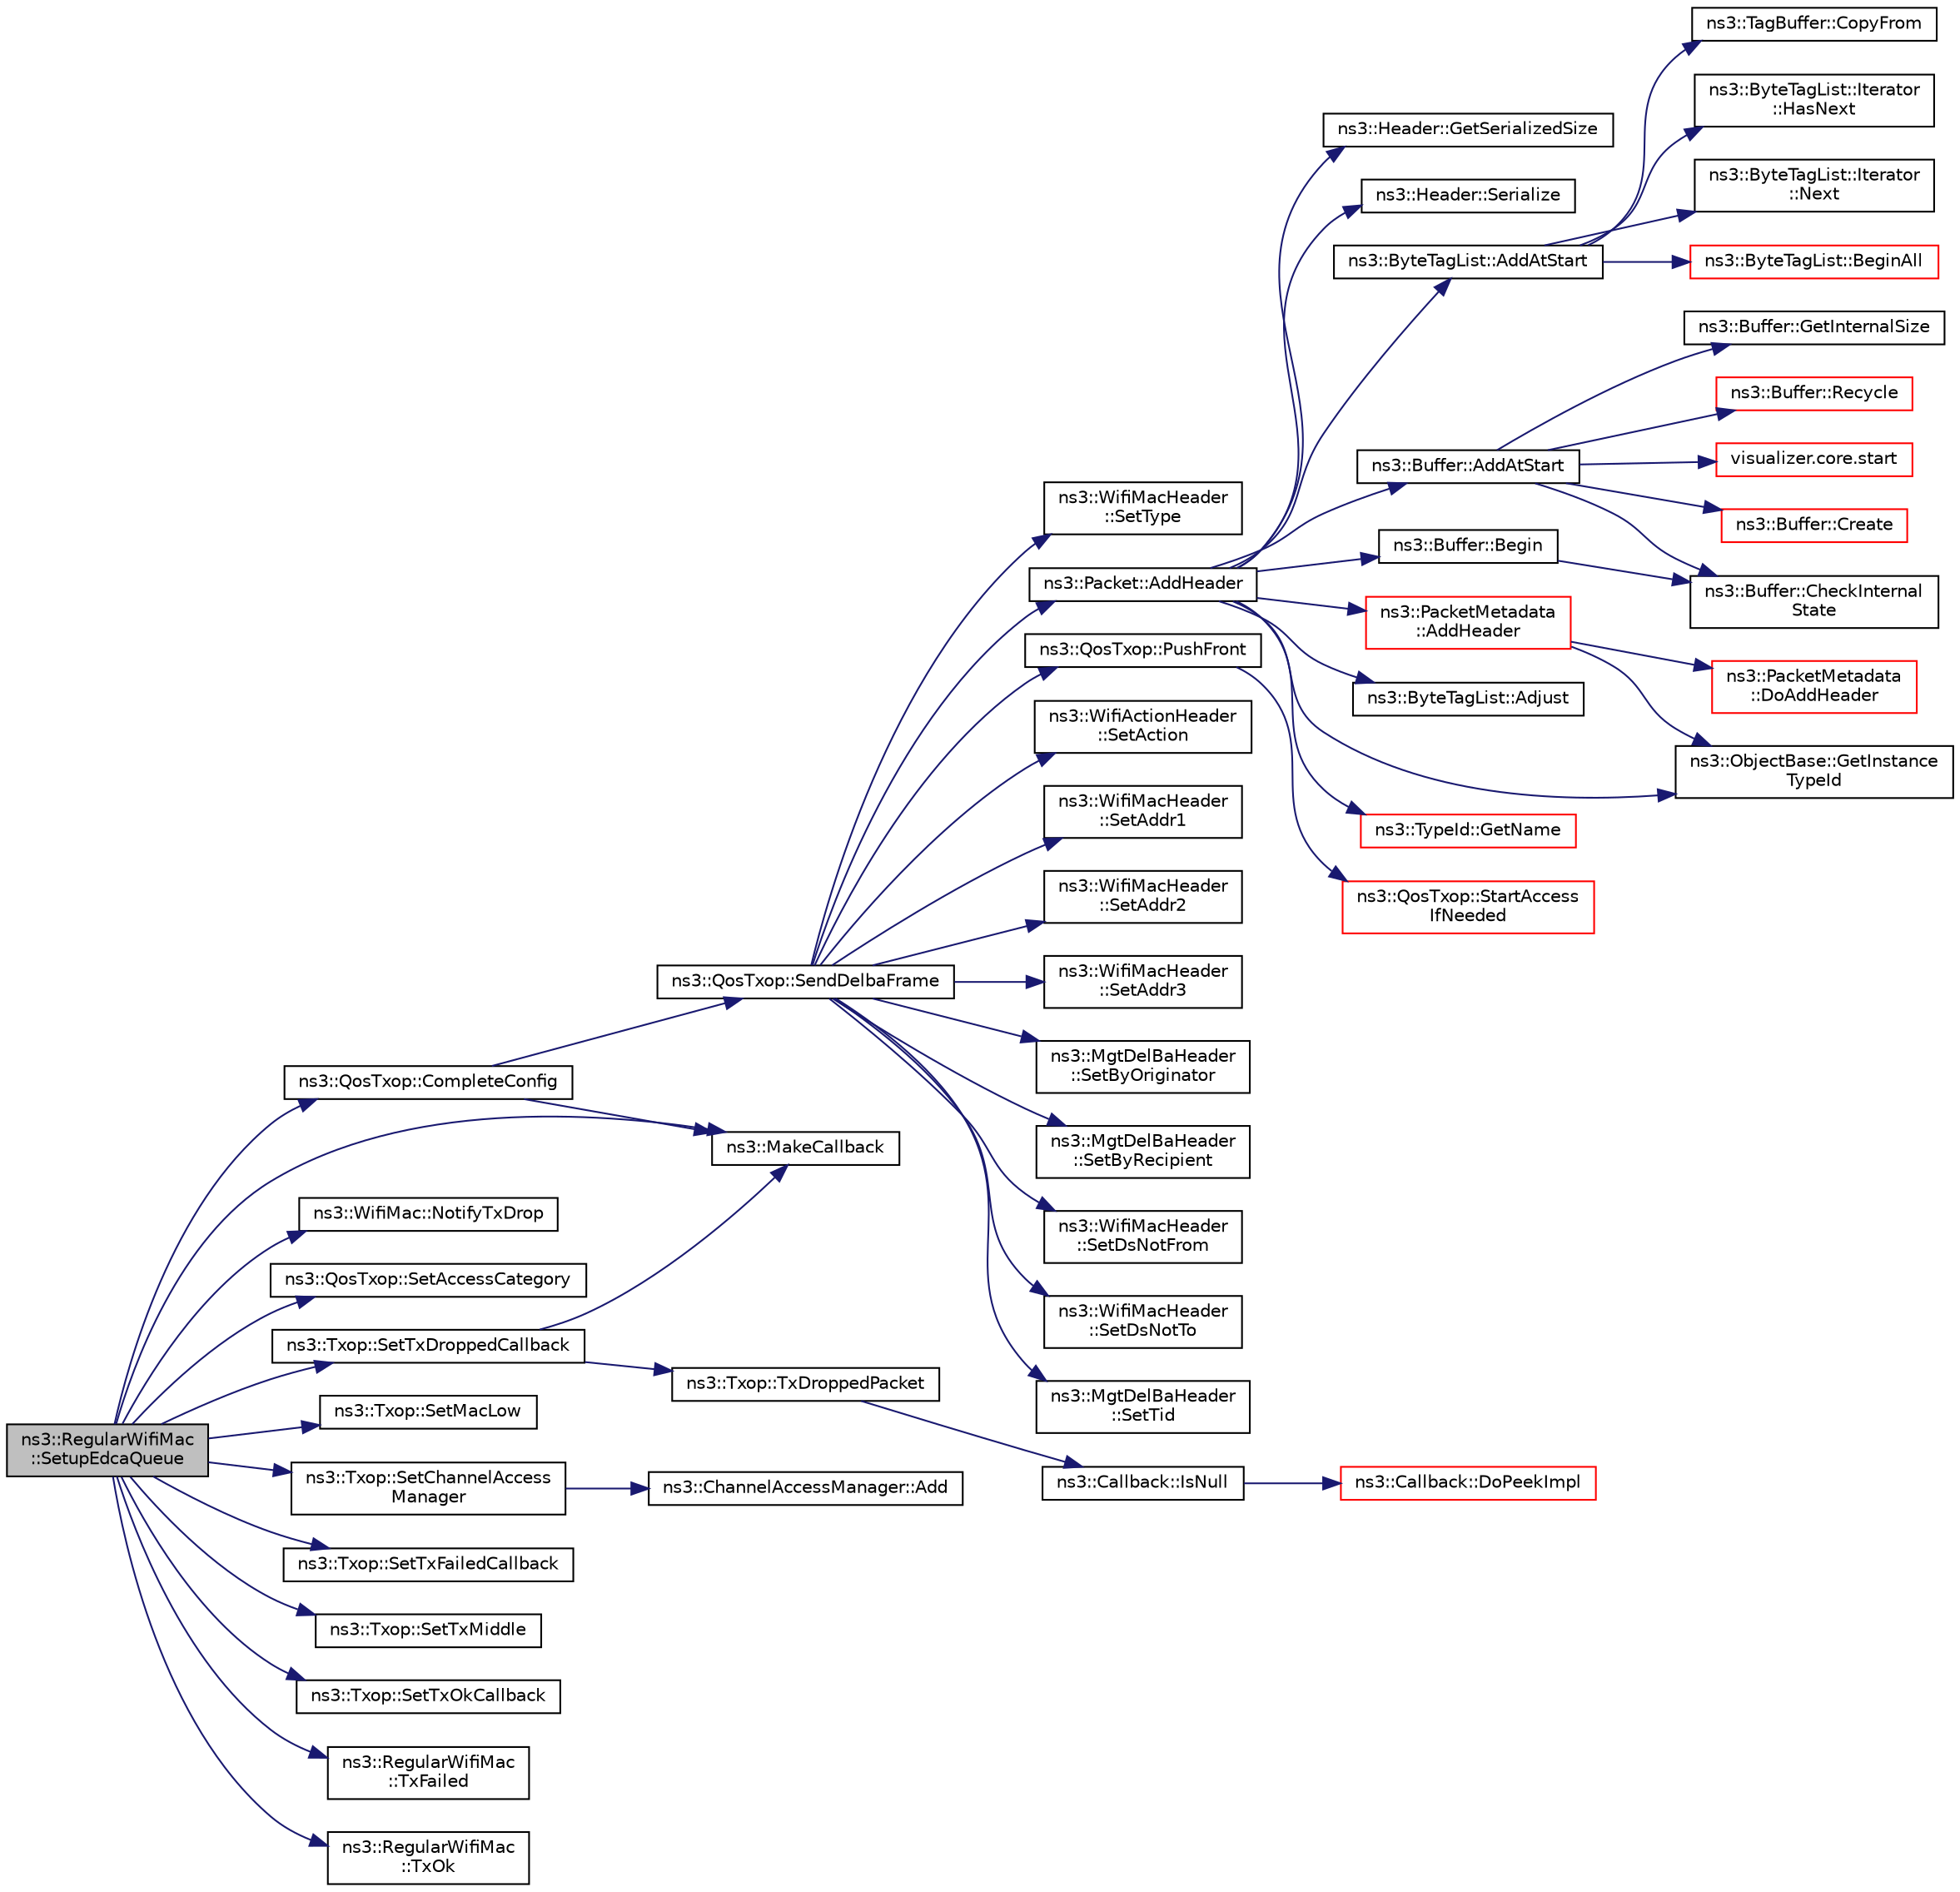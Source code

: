 digraph "ns3::RegularWifiMac::SetupEdcaQueue"
{
 // LATEX_PDF_SIZE
  edge [fontname="Helvetica",fontsize="10",labelfontname="Helvetica",labelfontsize="10"];
  node [fontname="Helvetica",fontsize="10",shape=record];
  rankdir="LR";
  Node1 [label="ns3::RegularWifiMac\l::SetupEdcaQueue",height=0.2,width=0.4,color="black", fillcolor="grey75", style="filled", fontcolor="black",tooltip="This method is a private utility invoked to configure the channel access function for the specified A..."];
  Node1 -> Node2 [color="midnightblue",fontsize="10",style="solid",fontname="Helvetica"];
  Node2 [label="ns3::QosTxop::CompleteConfig",height=0.2,width=0.4,color="black", fillcolor="white", style="filled",URL="$classns3_1_1_qos_txop.html#ab523d3895d795b7be5abab62d14ecc51",tooltip="Complete block ack configuration."];
  Node2 -> Node3 [color="midnightblue",fontsize="10",style="solid",fontname="Helvetica"];
  Node3 [label="ns3::MakeCallback",height=0.2,width=0.4,color="black", fillcolor="white", style="filled",URL="$namespacens3.html#af1dde3c04374147fca0cfe3b0766d664",tooltip="Build Callbacks for class method members which take varying numbers of arguments and potentially retu..."];
  Node2 -> Node4 [color="midnightblue",fontsize="10",style="solid",fontname="Helvetica"];
  Node4 [label="ns3::QosTxop::SendDelbaFrame",height=0.2,width=0.4,color="black", fillcolor="white", style="filled",URL="$classns3_1_1_qos_txop.html#aa05a8b97a1b5f7bb4589ad12ac2c08c5",tooltip="Sends DELBA frame to cancel a block ack agreement with STA addressed by addr for TID tid."];
  Node4 -> Node5 [color="midnightblue",fontsize="10",style="solid",fontname="Helvetica"];
  Node5 [label="ns3::Packet::AddHeader",height=0.2,width=0.4,color="black", fillcolor="white", style="filled",URL="$classns3_1_1_packet.html#a465108c595a0bc592095cbcab1832ed8",tooltip="Add header to this packet."];
  Node5 -> Node6 [color="midnightblue",fontsize="10",style="solid",fontname="Helvetica"];
  Node6 [label="ns3::ByteTagList::AddAtStart",height=0.2,width=0.4,color="black", fillcolor="white", style="filled",URL="$classns3_1_1_byte_tag_list.html#acb4563fbe4299c55af41ba7a166b71d5",tooltip="Make sure that all offsets are bigger than prependOffset which represents the location where new byte..."];
  Node6 -> Node7 [color="midnightblue",fontsize="10",style="solid",fontname="Helvetica"];
  Node7 [label="ns3::ByteTagList::BeginAll",height=0.2,width=0.4,color="red", fillcolor="white", style="filled",URL="$classns3_1_1_byte_tag_list.html#ab1d2c5671ea01900fa9ef58e33d1e739",tooltip="Returns an iterator pointing to the very first tag in this list."];
  Node6 -> Node9 [color="midnightblue",fontsize="10",style="solid",fontname="Helvetica"];
  Node9 [label="ns3::TagBuffer::CopyFrom",height=0.2,width=0.4,color="black", fillcolor="white", style="filled",URL="$classns3_1_1_tag_buffer.html#afe07a9e117449ff5b5d5857291671349",tooltip="Copy the nternal structure of another TagBuffer."];
  Node6 -> Node10 [color="midnightblue",fontsize="10",style="solid",fontname="Helvetica"];
  Node10 [label="ns3::ByteTagList::Iterator\l::HasNext",height=0.2,width=0.4,color="black", fillcolor="white", style="filled",URL="$classns3_1_1_byte_tag_list_1_1_iterator.html#a44e33e812e3eba4fdc168e36380853af",tooltip="Used to determine if the iterator is at the end of the byteTagList."];
  Node6 -> Node11 [color="midnightblue",fontsize="10",style="solid",fontname="Helvetica"];
  Node11 [label="ns3::ByteTagList::Iterator\l::Next",height=0.2,width=0.4,color="black", fillcolor="white", style="filled",URL="$classns3_1_1_byte_tag_list_1_1_iterator.html#af521864d800baab1d9c5262f59ce4433",tooltip="Returns the next Item from the ByteTagList."];
  Node5 -> Node12 [color="midnightblue",fontsize="10",style="solid",fontname="Helvetica"];
  Node12 [label="ns3::Buffer::AddAtStart",height=0.2,width=0.4,color="black", fillcolor="white", style="filled",URL="$classns3_1_1_buffer.html#a8abd8164c3671d3dadc98fc66fade7b1",tooltip=" "];
  Node12 -> Node13 [color="midnightblue",fontsize="10",style="solid",fontname="Helvetica"];
  Node13 [label="ns3::Buffer::CheckInternal\lState",height=0.2,width=0.4,color="black", fillcolor="white", style="filled",URL="$classns3_1_1_buffer.html#a200897ee202518b0d2bf91ead4e82be9",tooltip="Checks the internal buffer structures consistency."];
  Node12 -> Node14 [color="midnightblue",fontsize="10",style="solid",fontname="Helvetica"];
  Node14 [label="ns3::Buffer::Create",height=0.2,width=0.4,color="red", fillcolor="white", style="filled",URL="$classns3_1_1_buffer.html#a340c9888e35cf55d024808adfbd75913",tooltip="Create a buffer data storage."];
  Node12 -> Node17 [color="midnightblue",fontsize="10",style="solid",fontname="Helvetica"];
  Node17 [label="ns3::Buffer::GetInternalSize",height=0.2,width=0.4,color="black", fillcolor="white", style="filled",URL="$classns3_1_1_buffer.html#a1042168f1f6f3b24ad08a668662ab373",tooltip="Get the buffer real size."];
  Node12 -> Node18 [color="midnightblue",fontsize="10",style="solid",fontname="Helvetica"];
  Node18 [label="ns3::Buffer::Recycle",height=0.2,width=0.4,color="red", fillcolor="white", style="filled",URL="$classns3_1_1_buffer.html#aa14d4354b6de0c9d6044805f6503ecd2",tooltip="Recycle the buffer memory."];
  Node12 -> Node19 [color="midnightblue",fontsize="10",style="solid",fontname="Helvetica"];
  Node19 [label="visualizer.core.start",height=0.2,width=0.4,color="red", fillcolor="white", style="filled",URL="$namespacevisualizer_1_1core.html#a2a35e5d8a34af358b508dac8635754e0",tooltip=" "];
  Node5 -> Node22 [color="midnightblue",fontsize="10",style="solid",fontname="Helvetica"];
  Node22 [label="ns3::PacketMetadata\l::AddHeader",height=0.2,width=0.4,color="red", fillcolor="white", style="filled",URL="$classns3_1_1_packet_metadata.html#abdce736c4c5f647242f0808c0d2f9249",tooltip="Add an header."];
  Node22 -> Node23 [color="midnightblue",fontsize="10",style="solid",fontname="Helvetica"];
  Node23 [label="ns3::PacketMetadata\l::DoAddHeader",height=0.2,width=0.4,color="red", fillcolor="white", style="filled",URL="$classns3_1_1_packet_metadata.html#ae5ad09674e28733405c49b2655c51a5a",tooltip="Add an header."];
  Node22 -> Node35 [color="midnightblue",fontsize="10",style="solid",fontname="Helvetica"];
  Node35 [label="ns3::ObjectBase::GetInstance\lTypeId",height=0.2,width=0.4,color="black", fillcolor="white", style="filled",URL="$classns3_1_1_object_base.html#abe5b43a6f5b99a92a4c3122db31f06fb",tooltip="Get the most derived TypeId for this Object."];
  Node5 -> Node42 [color="midnightblue",fontsize="10",style="solid",fontname="Helvetica"];
  Node42 [label="ns3::ByteTagList::Adjust",height=0.2,width=0.4,color="black", fillcolor="white", style="filled",URL="$classns3_1_1_byte_tag_list.html#a1fec06d7e6daaf8039cf2a148e4090f2",tooltip="Adjust the offsets stored internally by the adjustment delta."];
  Node5 -> Node43 [color="midnightblue",fontsize="10",style="solid",fontname="Helvetica"];
  Node43 [label="ns3::Buffer::Begin",height=0.2,width=0.4,color="black", fillcolor="white", style="filled",URL="$classns3_1_1_buffer.html#acb977a0179de9abe4e295ce22023b4ca",tooltip=" "];
  Node43 -> Node13 [color="midnightblue",fontsize="10",style="solid",fontname="Helvetica"];
  Node5 -> Node35 [color="midnightblue",fontsize="10",style="solid",fontname="Helvetica"];
  Node5 -> Node44 [color="midnightblue",fontsize="10",style="solid",fontname="Helvetica"];
  Node44 [label="ns3::TypeId::GetName",height=0.2,width=0.4,color="red", fillcolor="white", style="filled",URL="$classns3_1_1_type_id.html#abc4965475a579c2afdc668d7a7d58374",tooltip="Get the name."];
  Node5 -> Node48 [color="midnightblue",fontsize="10",style="solid",fontname="Helvetica"];
  Node48 [label="ns3::Header::GetSerializedSize",height=0.2,width=0.4,color="black", fillcolor="white", style="filled",URL="$classns3_1_1_header.html#a6ef0497eabc1b1fb0ad42738eb73f934",tooltip=" "];
  Node5 -> Node49 [color="midnightblue",fontsize="10",style="solid",fontname="Helvetica"];
  Node49 [label="ns3::Header::Serialize",height=0.2,width=0.4,color="black", fillcolor="white", style="filled",URL="$classns3_1_1_header.html#afb61f1aac69ff8349a6bfe521fab5404",tooltip=" "];
  Node4 -> Node50 [color="midnightblue",fontsize="10",style="solid",fontname="Helvetica"];
  Node50 [label="ns3::QosTxop::PushFront",height=0.2,width=0.4,color="black", fillcolor="white", style="filled",URL="$classns3_1_1_qos_txop.html#a9fc6dae18ae52d714c301e586afa1220",tooltip=" "];
  Node50 -> Node51 [color="midnightblue",fontsize="10",style="solid",fontname="Helvetica"];
  Node51 [label="ns3::QosTxop::StartAccess\lIfNeeded",height=0.2,width=0.4,color="red", fillcolor="white", style="filled",URL="$classns3_1_1_qos_txop.html#a31afaa3f2374697d39987905d5127868",tooltip="Request access from Txop if needed."];
  Node4 -> Node230 [color="midnightblue",fontsize="10",style="solid",fontname="Helvetica"];
  Node230 [label="ns3::WifiActionHeader\l::SetAction",height=0.2,width=0.4,color="black", fillcolor="white", style="filled",URL="$classns3_1_1_wifi_action_header.html#ab904b1e476e1dd0e0426c84c5970a2eb",tooltip="Set action for this Action header."];
  Node4 -> Node231 [color="midnightblue",fontsize="10",style="solid",fontname="Helvetica"];
  Node231 [label="ns3::WifiMacHeader\l::SetAddr1",height=0.2,width=0.4,color="black", fillcolor="white", style="filled",URL="$classns3_1_1_wifi_mac_header.html#a6478a02b80d5c01657714c5c7a0ae1cb",tooltip="Fill the Address 1 field with the given address."];
  Node4 -> Node232 [color="midnightblue",fontsize="10",style="solid",fontname="Helvetica"];
  Node232 [label="ns3::WifiMacHeader\l::SetAddr2",height=0.2,width=0.4,color="black", fillcolor="white", style="filled",URL="$classns3_1_1_wifi_mac_header.html#ab6a0efdc43d39b5da5d17eae9665271d",tooltip="Fill the Address 2 field with the given address."];
  Node4 -> Node233 [color="midnightblue",fontsize="10",style="solid",fontname="Helvetica"];
  Node233 [label="ns3::WifiMacHeader\l::SetAddr3",height=0.2,width=0.4,color="black", fillcolor="white", style="filled",URL="$classns3_1_1_wifi_mac_header.html#ace2fd1624db247bd42cbe9182996bb0e",tooltip="Fill the Address 3 field with the given address."];
  Node4 -> Node234 [color="midnightblue",fontsize="10",style="solid",fontname="Helvetica"];
  Node234 [label="ns3::MgtDelBaHeader\l::SetByOriginator",height=0.2,width=0.4,color="black", fillcolor="white", style="filled",URL="$classns3_1_1_mgt_del_ba_header.html#a57adafa240048133ccf436c521f8d04d",tooltip="Set the initiator bit in the DELBA."];
  Node4 -> Node235 [color="midnightblue",fontsize="10",style="solid",fontname="Helvetica"];
  Node235 [label="ns3::MgtDelBaHeader\l::SetByRecipient",height=0.2,width=0.4,color="black", fillcolor="white", style="filled",URL="$classns3_1_1_mgt_del_ba_header.html#aa8135aee62ccc1cab7c9a6e881fa7c41",tooltip="Un-set the initiator bit in the DELBA."];
  Node4 -> Node236 [color="midnightblue",fontsize="10",style="solid",fontname="Helvetica"];
  Node236 [label="ns3::WifiMacHeader\l::SetDsNotFrom",height=0.2,width=0.4,color="black", fillcolor="white", style="filled",URL="$classns3_1_1_wifi_mac_header.html#a02edeb349da4aacc6b376fcf76ff99cc",tooltip="Un-set the From DS bit in the Frame Control field."];
  Node4 -> Node237 [color="midnightblue",fontsize="10",style="solid",fontname="Helvetica"];
  Node237 [label="ns3::WifiMacHeader\l::SetDsNotTo",height=0.2,width=0.4,color="black", fillcolor="white", style="filled",URL="$classns3_1_1_wifi_mac_header.html#a977cd5a09062bfc3660a23acdebd75ec",tooltip="Un-set the To DS bit in the Frame Control field."];
  Node4 -> Node238 [color="midnightblue",fontsize="10",style="solid",fontname="Helvetica"];
  Node238 [label="ns3::MgtDelBaHeader\l::SetTid",height=0.2,width=0.4,color="black", fillcolor="white", style="filled",URL="$classns3_1_1_mgt_del_ba_header.html#a05bf6b80d0b7b689a6915435c6b26f2f",tooltip="Set Traffic ID (TID)."];
  Node4 -> Node239 [color="midnightblue",fontsize="10",style="solid",fontname="Helvetica"];
  Node239 [label="ns3::WifiMacHeader\l::SetType",height=0.2,width=0.4,color="black", fillcolor="white", style="filled",URL="$classns3_1_1_wifi_mac_header.html#a71172371f11f1cfcb3912bb03134c285",tooltip="Set Type/Subtype values with the correct values depending on the given type."];
  Node1 -> Node3 [color="midnightblue",fontsize="10",style="solid",fontname="Helvetica"];
  Node1 -> Node240 [color="midnightblue",fontsize="10",style="solid",fontname="Helvetica"];
  Node240 [label="ns3::WifiMac::NotifyTxDrop",height=0.2,width=0.4,color="black", fillcolor="white", style="filled",URL="$classns3_1_1_wifi_mac.html#aef7418bfb03d5146dda41c392f3e6671",tooltip=" "];
  Node1 -> Node241 [color="midnightblue",fontsize="10",style="solid",fontname="Helvetica"];
  Node241 [label="ns3::QosTxop::SetAccessCategory",height=0.2,width=0.4,color="black", fillcolor="white", style="filled",URL="$classns3_1_1_qos_txop.html#a2baa117cf23ad1cad09353d492e919ae",tooltip="Set the access category of this EDCAF."];
  Node1 -> Node242 [color="midnightblue",fontsize="10",style="solid",fontname="Helvetica"];
  Node242 [label="ns3::Txop::SetChannelAccess\lManager",height=0.2,width=0.4,color="black", fillcolor="white", style="filled",URL="$classns3_1_1_txop.html#adf7b2933cc1b4f0ca78d4b3c259cdaf9",tooltip="Set ChannelAccessManager this Txop is associated to."];
  Node242 -> Node243 [color="midnightblue",fontsize="10",style="solid",fontname="Helvetica"];
  Node243 [label="ns3::ChannelAccessManager::Add",height=0.2,width=0.4,color="black", fillcolor="white", style="filled",URL="$classns3_1_1_channel_access_manager.html#addd3a289bd0d81aa412dbdbbf11b017e",tooltip=" "];
  Node1 -> Node244 [color="midnightblue",fontsize="10",style="solid",fontname="Helvetica"];
  Node244 [label="ns3::Txop::SetMacLow",height=0.2,width=0.4,color="black", fillcolor="white", style="filled",URL="$classns3_1_1_txop.html#ad0d6f0b23a1fd49fe4bbc18b56b51449",tooltip="Set MacLow associated with this Txop."];
  Node1 -> Node245 [color="midnightblue",fontsize="10",style="solid",fontname="Helvetica"];
  Node245 [label="ns3::Txop::SetTxDroppedCallback",height=0.2,width=0.4,color="black", fillcolor="white", style="filled",URL="$classns3_1_1_txop.html#aba67bb500784739b4ff23411d8b187e2",tooltip=" "];
  Node245 -> Node3 [color="midnightblue",fontsize="10",style="solid",fontname="Helvetica"];
  Node245 -> Node246 [color="midnightblue",fontsize="10",style="solid",fontname="Helvetica"];
  Node246 [label="ns3::Txop::TxDroppedPacket",height=0.2,width=0.4,color="black", fillcolor="white", style="filled",URL="$classns3_1_1_txop.html#a754c5bf114f966deeb301335e2ca0b68",tooltip="Pass the packet included in the wifi MAC queue item to the packet dropped callback."];
  Node246 -> Node247 [color="midnightblue",fontsize="10",style="solid",fontname="Helvetica"];
  Node247 [label="ns3::Callback::IsNull",height=0.2,width=0.4,color="black", fillcolor="white", style="filled",URL="$classns3_1_1_callback.html#a42eb007ca42c35b96daa497d6d42d5f2",tooltip="Check for null implementation."];
  Node247 -> Node248 [color="midnightblue",fontsize="10",style="solid",fontname="Helvetica"];
  Node248 [label="ns3::Callback::DoPeekImpl",height=0.2,width=0.4,color="red", fillcolor="white", style="filled",URL="$classns3_1_1_callback.html#a82de10d58e899c61aec3867f9b1f2f33",tooltip=" "];
  Node1 -> Node250 [color="midnightblue",fontsize="10",style="solid",fontname="Helvetica"];
  Node250 [label="ns3::Txop::SetTxFailedCallback",height=0.2,width=0.4,color="black", fillcolor="white", style="filled",URL="$classns3_1_1_txop.html#af489810a34c1b57bb7090b2d28e83117",tooltip=" "];
  Node1 -> Node251 [color="midnightblue",fontsize="10",style="solid",fontname="Helvetica"];
  Node251 [label="ns3::Txop::SetTxMiddle",height=0.2,width=0.4,color="black", fillcolor="white", style="filled",URL="$classns3_1_1_txop.html#a94f9d4ccc0615b944af9c0cd76c93a7a",tooltip="Set MacTxMiddle this Txop is associated to."];
  Node1 -> Node252 [color="midnightblue",fontsize="10",style="solid",fontname="Helvetica"];
  Node252 [label="ns3::Txop::SetTxOkCallback",height=0.2,width=0.4,color="black", fillcolor="white", style="filled",URL="$classns3_1_1_txop.html#aecd001410843cc39b912b2934c6d3340",tooltip=" "];
  Node1 -> Node253 [color="midnightblue",fontsize="10",style="solid",fontname="Helvetica"];
  Node253 [label="ns3::RegularWifiMac\l::TxFailed",height=0.2,width=0.4,color="black", fillcolor="white", style="filled",URL="$classns3_1_1_regular_wifi_mac.html#a5ceb49e604b64dd12289968581693e41",tooltip="The packet we sent was successfully received by the receiver (i.e."];
  Node1 -> Node254 [color="midnightblue",fontsize="10",style="solid",fontname="Helvetica"];
  Node254 [label="ns3::RegularWifiMac\l::TxOk",height=0.2,width=0.4,color="black", fillcolor="white", style="filled",URL="$classns3_1_1_regular_wifi_mac.html#a3ba5567e68201374ee1509d2cb1bbe7f",tooltip="The packet we sent was successfully received by the receiver (i.e."];
}
